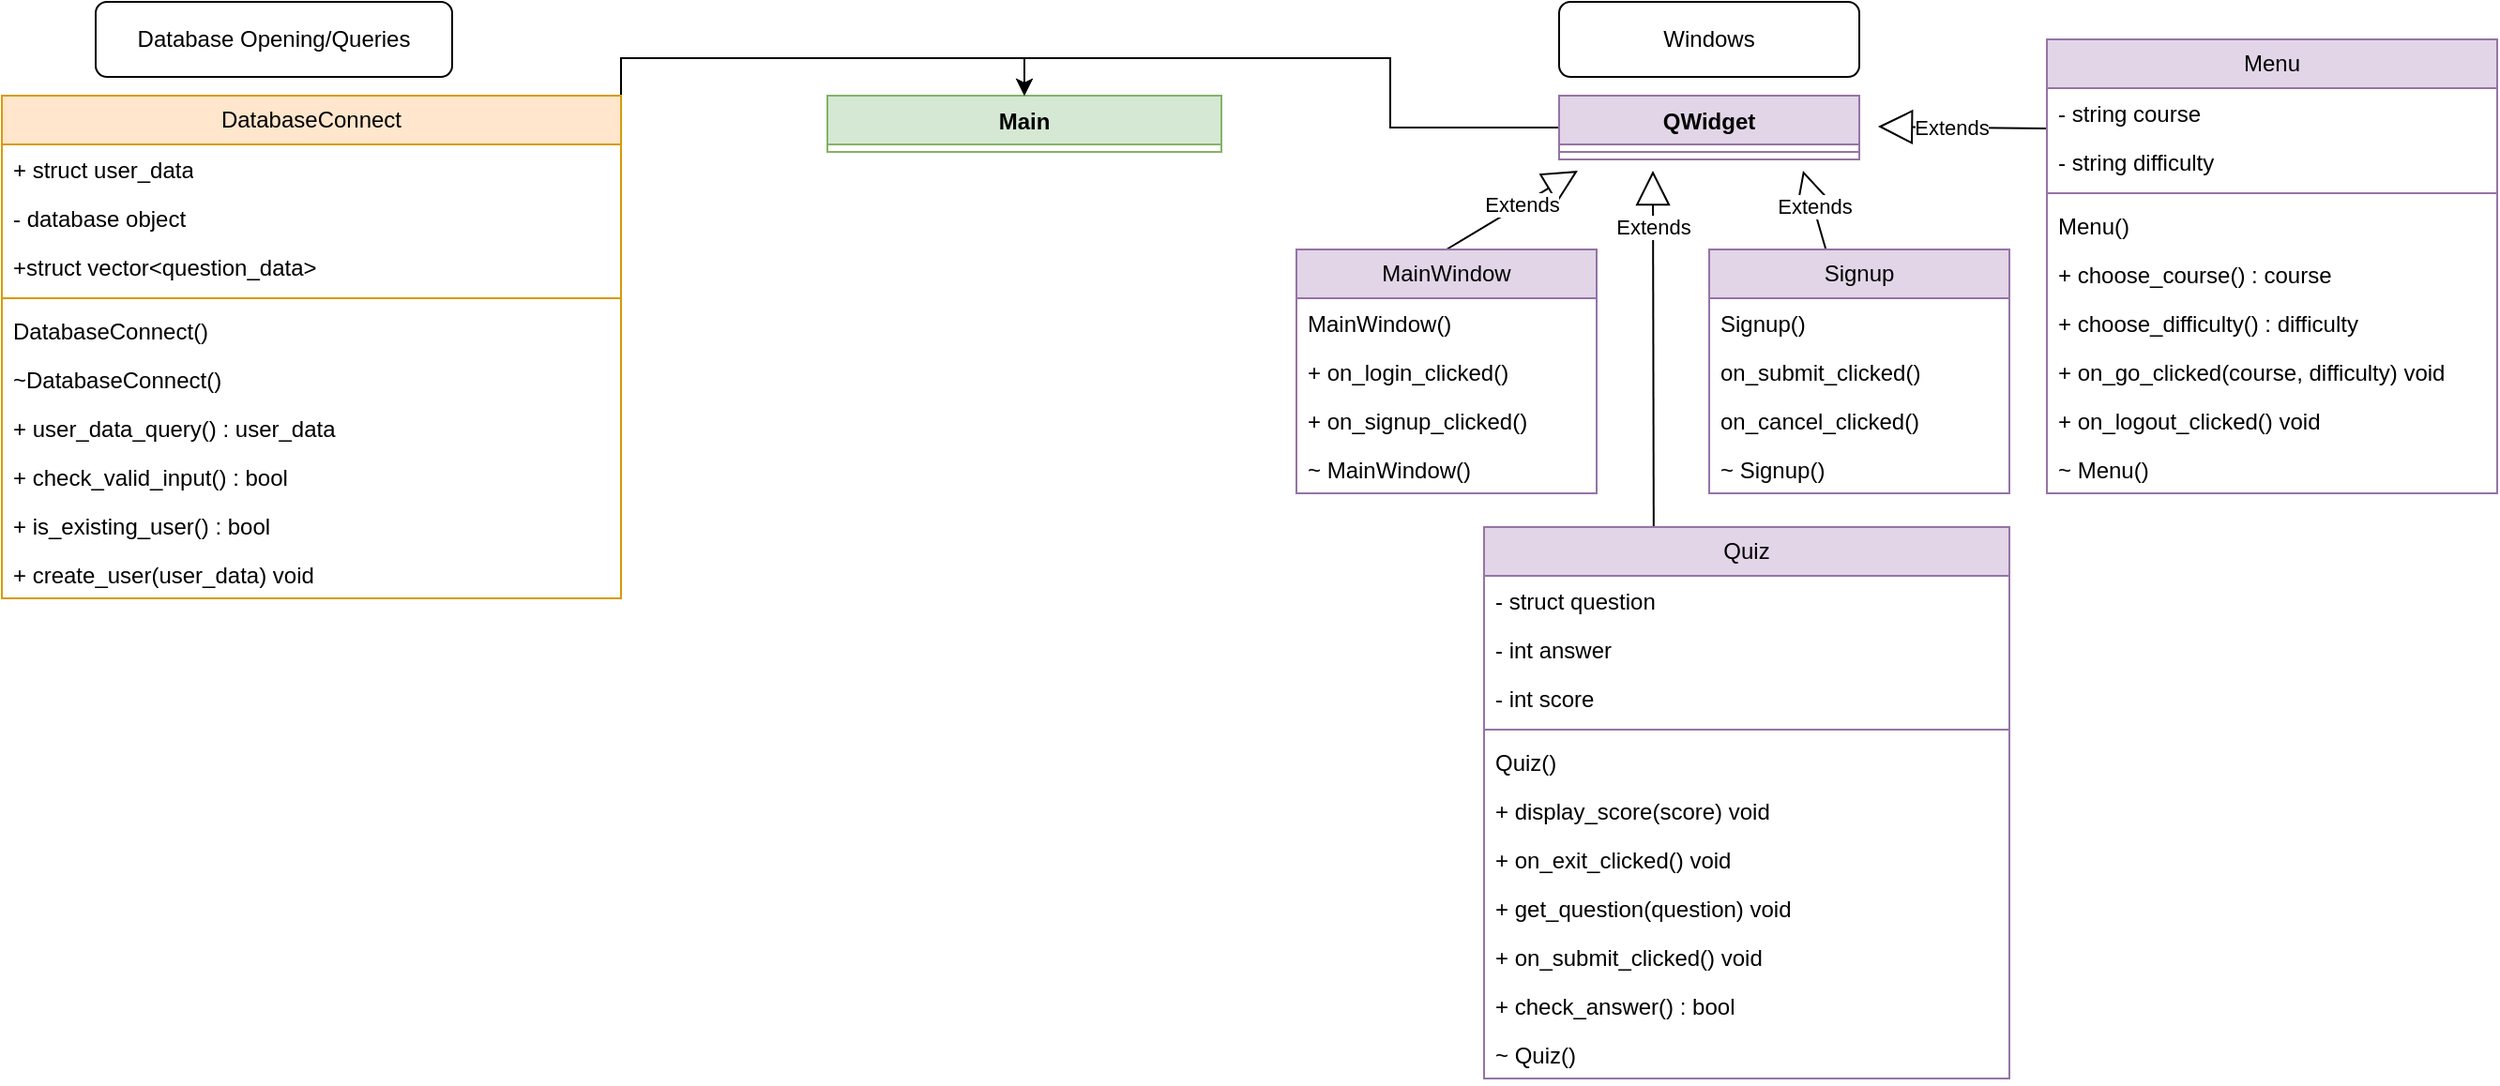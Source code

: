 <mxfile version="22.1.5" type="github">
  <diagram id="C5RBs43oDa-KdzZeNtuy" name="Page-1">
    <mxGraphModel dx="2227" dy="769" grid="1" gridSize="10" guides="1" tooltips="1" connect="1" arrows="1" fold="1" page="1" pageScale="1" pageWidth="827" pageHeight="1169" math="0" shadow="0">
      <root>
        <mxCell id="WIyWlLk6GJQsqaUBKTNV-0" />
        <mxCell id="WIyWlLk6GJQsqaUBKTNV-1" parent="WIyWlLk6GJQsqaUBKTNV-0" />
        <mxCell id="nYPcdssj1AKfo90Km0TU-4" value="Main" style="swimlane;fontStyle=1;align=center;verticalAlign=top;childLayout=stackLayout;horizontal=1;startSize=26;horizontalStack=0;resizeParent=1;resizeParentMax=0;resizeLast=0;collapsible=1;marginBottom=0;whiteSpace=wrap;html=1;fillColor=#d5e8d4;strokeColor=#82b366;" vertex="1" parent="WIyWlLk6GJQsqaUBKTNV-1">
          <mxGeometry x="-70" y="90" width="210" height="30" as="geometry" />
        </mxCell>
        <mxCell id="nYPcdssj1AKfo90Km0TU-68" style="edgeStyle=orthogonalEdgeStyle;rounded=0;orthogonalLoop=1;jettySize=auto;html=1;exitX=0;exitY=0.5;exitDx=0;exitDy=0;entryX=0.5;entryY=0;entryDx=0;entryDy=0;" edge="1" parent="WIyWlLk6GJQsqaUBKTNV-1" source="nYPcdssj1AKfo90Km0TU-8" target="nYPcdssj1AKfo90Km0TU-4">
          <mxGeometry relative="1" as="geometry" />
        </mxCell>
        <mxCell id="nYPcdssj1AKfo90Km0TU-8" value="&lt;div&gt;QWidget&lt;/div&gt;&lt;div&gt;&lt;br&gt;&lt;/div&gt;" style="swimlane;fontStyle=1;align=center;verticalAlign=top;childLayout=stackLayout;horizontal=1;startSize=26;horizontalStack=0;resizeParent=1;resizeParentMax=0;resizeLast=0;collapsible=1;marginBottom=0;whiteSpace=wrap;html=1;fillColor=#e1d5e7;strokeColor=#9673a6;" vertex="1" parent="WIyWlLk6GJQsqaUBKTNV-1">
          <mxGeometry x="320" y="90" width="160" height="34" as="geometry" />
        </mxCell>
        <mxCell id="nYPcdssj1AKfo90Km0TU-10" value="" style="line;strokeWidth=1;fillColor=none;align=left;verticalAlign=middle;spacingTop=-1;spacingLeft=3;spacingRight=3;rotatable=0;labelPosition=right;points=[];portConstraint=eastwest;strokeColor=inherit;" vertex="1" parent="nYPcdssj1AKfo90Km0TU-8">
          <mxGeometry y="26" width="160" height="8" as="geometry" />
        </mxCell>
        <mxCell id="nYPcdssj1AKfo90Km0TU-12" value="Extends" style="endArrow=block;endSize=16;endFill=0;html=1;rounded=0;exitX=0.394;exitY=0.023;exitDx=0;exitDy=0;exitPerimeter=0;" edge="1" parent="WIyWlLk6GJQsqaUBKTNV-1" source="nYPcdssj1AKfo90Km0TU-20">
          <mxGeometry x="0.143" width="160" relative="1" as="geometry">
            <mxPoint x="470" y="200" as="sourcePoint" />
            <mxPoint x="450" y="130" as="targetPoint" />
            <mxPoint as="offset" />
          </mxGeometry>
        </mxCell>
        <mxCell id="nYPcdssj1AKfo90Km0TU-13" value="Extends" style="endArrow=block;endSize=16;endFill=0;html=1;rounded=0;exitX=0;exitY=0.962;exitDx=0;exitDy=0;exitPerimeter=0;" edge="1" parent="WIyWlLk6GJQsqaUBKTNV-1">
          <mxGeometry x="0.143" width="160" relative="1" as="geometry">
            <mxPoint x="580" y="107.502" as="sourcePoint" />
            <mxPoint x="490" y="106.49" as="targetPoint" />
            <mxPoint as="offset" />
          </mxGeometry>
        </mxCell>
        <mxCell id="nYPcdssj1AKfo90Km0TU-14" value="Extends" style="endArrow=block;endSize=16;endFill=0;html=1;rounded=0;exitX=0.5;exitY=0;exitDx=0;exitDy=0;" edge="1" parent="WIyWlLk6GJQsqaUBKTNV-1" source="nYPcdssj1AKfo90Km0TU-15">
          <mxGeometry x="0.143" width="160" relative="1" as="geometry">
            <mxPoint x="330" y="200" as="sourcePoint" />
            <mxPoint x="330" y="130" as="targetPoint" />
            <mxPoint as="offset" />
          </mxGeometry>
        </mxCell>
        <mxCell id="nYPcdssj1AKfo90Km0TU-15" value="MainWindow" style="swimlane;fontStyle=0;childLayout=stackLayout;horizontal=1;startSize=26;fillColor=#e1d5e7;horizontalStack=0;resizeParent=1;resizeParentMax=0;resizeLast=0;collapsible=1;marginBottom=0;whiteSpace=wrap;html=1;strokeColor=#9673a6;" vertex="1" parent="WIyWlLk6GJQsqaUBKTNV-1">
          <mxGeometry x="180" y="172" width="160" height="130" as="geometry" />
        </mxCell>
        <mxCell id="nYPcdssj1AKfo90Km0TU-16" value="MainWindow() " style="text;strokeColor=none;fillColor=none;align=left;verticalAlign=top;spacingLeft=4;spacingRight=4;overflow=hidden;rotatable=0;points=[[0,0.5],[1,0.5]];portConstraint=eastwest;whiteSpace=wrap;html=1;" vertex="1" parent="nYPcdssj1AKfo90Km0TU-15">
          <mxGeometry y="26" width="160" height="26" as="geometry" />
        </mxCell>
        <mxCell id="nYPcdssj1AKfo90Km0TU-17" value="+ on_login_clicked()" style="text;strokeColor=none;fillColor=none;align=left;verticalAlign=top;spacingLeft=4;spacingRight=4;overflow=hidden;rotatable=0;points=[[0,0.5],[1,0.5]];portConstraint=eastwest;whiteSpace=wrap;html=1;" vertex="1" parent="nYPcdssj1AKfo90Km0TU-15">
          <mxGeometry y="52" width="160" height="26" as="geometry" />
        </mxCell>
        <mxCell id="nYPcdssj1AKfo90Km0TU-18" value="+ on_signup_clicked()" style="text;strokeColor=none;fillColor=none;align=left;verticalAlign=top;spacingLeft=4;spacingRight=4;overflow=hidden;rotatable=0;points=[[0,0.5],[1,0.5]];portConstraint=eastwest;whiteSpace=wrap;html=1;" vertex="1" parent="nYPcdssj1AKfo90Km0TU-15">
          <mxGeometry y="78" width="160" height="26" as="geometry" />
        </mxCell>
        <mxCell id="nYPcdssj1AKfo90Km0TU-19" value="~ MainWindow()" style="text;strokeColor=none;fillColor=none;align=left;verticalAlign=top;spacingLeft=4;spacingRight=4;overflow=hidden;rotatable=0;points=[[0,0.5],[1,0.5]];portConstraint=eastwest;whiteSpace=wrap;html=1;" vertex="1" parent="nYPcdssj1AKfo90Km0TU-15">
          <mxGeometry y="104" width="160" height="26" as="geometry" />
        </mxCell>
        <mxCell id="nYPcdssj1AKfo90Km0TU-20" value="Signup" style="swimlane;fontStyle=0;childLayout=stackLayout;horizontal=1;startSize=26;fillColor=#e1d5e7;horizontalStack=0;resizeParent=1;resizeParentMax=0;resizeLast=0;collapsible=1;marginBottom=0;whiteSpace=wrap;html=1;strokeColor=#9673a6;" vertex="1" parent="WIyWlLk6GJQsqaUBKTNV-1">
          <mxGeometry x="400" y="172" width="160" height="130" as="geometry" />
        </mxCell>
        <mxCell id="nYPcdssj1AKfo90Km0TU-25" value="Signup()" style="text;strokeColor=none;fillColor=none;align=left;verticalAlign=top;spacingLeft=4;spacingRight=4;overflow=hidden;rotatable=0;points=[[0,0.5],[1,0.5]];portConstraint=eastwest;whiteSpace=wrap;html=1;" vertex="1" parent="nYPcdssj1AKfo90Km0TU-20">
          <mxGeometry y="26" width="160" height="26" as="geometry" />
        </mxCell>
        <mxCell id="nYPcdssj1AKfo90Km0TU-22" value="on_submit_clicked()" style="text;strokeColor=none;fillColor=none;align=left;verticalAlign=top;spacingLeft=4;spacingRight=4;overflow=hidden;rotatable=0;points=[[0,0.5],[1,0.5]];portConstraint=eastwest;whiteSpace=wrap;html=1;" vertex="1" parent="nYPcdssj1AKfo90Km0TU-20">
          <mxGeometry y="52" width="160" height="26" as="geometry" />
        </mxCell>
        <mxCell id="nYPcdssj1AKfo90Km0TU-23" value="on_cancel_clicked()" style="text;strokeColor=none;fillColor=none;align=left;verticalAlign=top;spacingLeft=4;spacingRight=4;overflow=hidden;rotatable=0;points=[[0,0.5],[1,0.5]];portConstraint=eastwest;whiteSpace=wrap;html=1;" vertex="1" parent="nYPcdssj1AKfo90Km0TU-20">
          <mxGeometry y="78" width="160" height="26" as="geometry" />
        </mxCell>
        <mxCell id="nYPcdssj1AKfo90Km0TU-24" value="~ Signup()" style="text;strokeColor=none;fillColor=none;align=left;verticalAlign=top;spacingLeft=4;spacingRight=4;overflow=hidden;rotatable=0;points=[[0,0.5],[1,0.5]];portConstraint=eastwest;whiteSpace=wrap;html=1;" vertex="1" parent="nYPcdssj1AKfo90Km0TU-20">
          <mxGeometry y="104" width="160" height="26" as="geometry" />
        </mxCell>
        <mxCell id="nYPcdssj1AKfo90Km0TU-26" value="Menu" style="swimlane;fontStyle=0;childLayout=stackLayout;horizontal=1;startSize=26;fillColor=#e1d5e7;horizontalStack=0;resizeParent=1;resizeParentMax=0;resizeLast=0;collapsible=1;marginBottom=0;whiteSpace=wrap;html=1;strokeColor=#9673a6;" vertex="1" parent="WIyWlLk6GJQsqaUBKTNV-1">
          <mxGeometry x="580" y="60" width="240" height="242" as="geometry" />
        </mxCell>
        <mxCell id="nYPcdssj1AKfo90Km0TU-33" value="- string course" style="text;strokeColor=none;fillColor=none;align=left;verticalAlign=top;spacingLeft=4;spacingRight=4;overflow=hidden;rotatable=0;points=[[0,0.5],[1,0.5]];portConstraint=eastwest;whiteSpace=wrap;html=1;" vertex="1" parent="nYPcdssj1AKfo90Km0TU-26">
          <mxGeometry y="26" width="240" height="26" as="geometry" />
        </mxCell>
        <mxCell id="nYPcdssj1AKfo90Km0TU-31" value="- string difficulty" style="text;strokeColor=none;fillColor=none;align=left;verticalAlign=top;spacingLeft=4;spacingRight=4;overflow=hidden;rotatable=0;points=[[0,0.5],[1,0.5]];portConstraint=eastwest;whiteSpace=wrap;html=1;" vertex="1" parent="nYPcdssj1AKfo90Km0TU-26">
          <mxGeometry y="52" width="240" height="26" as="geometry" />
        </mxCell>
        <mxCell id="nYPcdssj1AKfo90Km0TU-32" value="" style="line;strokeWidth=1;fillColor=none;align=left;verticalAlign=middle;spacingTop=-1;spacingLeft=3;spacingRight=3;rotatable=0;labelPosition=right;points=[];portConstraint=eastwest;strokeColor=inherit;" vertex="1" parent="nYPcdssj1AKfo90Km0TU-26">
          <mxGeometry y="78" width="240" height="8" as="geometry" />
        </mxCell>
        <mxCell id="nYPcdssj1AKfo90Km0TU-27" value="Menu()" style="text;strokeColor=none;fillColor=none;align=left;verticalAlign=top;spacingLeft=4;spacingRight=4;overflow=hidden;rotatable=0;points=[[0,0.5],[1,0.5]];portConstraint=eastwest;whiteSpace=wrap;html=1;" vertex="1" parent="nYPcdssj1AKfo90Km0TU-26">
          <mxGeometry y="86" width="240" height="26" as="geometry" />
        </mxCell>
        <mxCell id="nYPcdssj1AKfo90Km0TU-28" value="+ choose_course() : course" style="text;strokeColor=none;fillColor=none;align=left;verticalAlign=top;spacingLeft=4;spacingRight=4;overflow=hidden;rotatable=0;points=[[0,0.5],[1,0.5]];portConstraint=eastwest;whiteSpace=wrap;html=1;" vertex="1" parent="nYPcdssj1AKfo90Km0TU-26">
          <mxGeometry y="112" width="240" height="26" as="geometry" />
        </mxCell>
        <mxCell id="nYPcdssj1AKfo90Km0TU-29" value="+ choose_difficulty() : difficulty" style="text;strokeColor=none;fillColor=none;align=left;verticalAlign=top;spacingLeft=4;spacingRight=4;overflow=hidden;rotatable=0;points=[[0,0.5],[1,0.5]];portConstraint=eastwest;whiteSpace=wrap;html=1;" vertex="1" parent="nYPcdssj1AKfo90Km0TU-26">
          <mxGeometry y="138" width="240" height="26" as="geometry" />
        </mxCell>
        <mxCell id="nYPcdssj1AKfo90Km0TU-30" value="+ on_go_clicked(course, difficulty) void" style="text;strokeColor=none;fillColor=none;align=left;verticalAlign=top;spacingLeft=4;spacingRight=4;overflow=hidden;rotatable=0;points=[[0,0.5],[1,0.5]];portConstraint=eastwest;whiteSpace=wrap;html=1;" vertex="1" parent="nYPcdssj1AKfo90Km0TU-26">
          <mxGeometry y="164" width="240" height="26" as="geometry" />
        </mxCell>
        <mxCell id="nYPcdssj1AKfo90Km0TU-34" value="+ on_logout_clicked() void" style="text;strokeColor=none;fillColor=none;align=left;verticalAlign=top;spacingLeft=4;spacingRight=4;overflow=hidden;rotatable=0;points=[[0,0.5],[1,0.5]];portConstraint=eastwest;whiteSpace=wrap;html=1;" vertex="1" parent="nYPcdssj1AKfo90Km0TU-26">
          <mxGeometry y="190" width="240" height="26" as="geometry" />
        </mxCell>
        <mxCell id="nYPcdssj1AKfo90Km0TU-35" value="~ Menu()" style="text;strokeColor=none;fillColor=none;align=left;verticalAlign=top;spacingLeft=4;spacingRight=4;overflow=hidden;rotatable=0;points=[[0,0.5],[1,0.5]];portConstraint=eastwest;whiteSpace=wrap;html=1;" vertex="1" parent="nYPcdssj1AKfo90Km0TU-26">
          <mxGeometry y="216" width="240" height="26" as="geometry" />
        </mxCell>
        <mxCell id="nYPcdssj1AKfo90Km0TU-36" value="Extends" style="endArrow=block;endSize=16;endFill=0;html=1;rounded=0;" edge="1" parent="WIyWlLk6GJQsqaUBKTNV-1">
          <mxGeometry x="0.684" width="160" relative="1" as="geometry">
            <mxPoint x="370.42" y="320" as="sourcePoint" />
            <mxPoint x="370" y="130" as="targetPoint" />
            <mxPoint as="offset" />
          </mxGeometry>
        </mxCell>
        <mxCell id="nYPcdssj1AKfo90Km0TU-38" value="Windows" style="rounded=1;whiteSpace=wrap;html=1;" vertex="1" parent="WIyWlLk6GJQsqaUBKTNV-1">
          <mxGeometry x="320" y="40" width="160" height="40" as="geometry" />
        </mxCell>
        <mxCell id="nYPcdssj1AKfo90Km0TU-43" value="Quiz" style="swimlane;fontStyle=0;childLayout=stackLayout;horizontal=1;startSize=26;fillColor=#e1d5e7;horizontalStack=0;resizeParent=1;resizeParentMax=0;resizeLast=0;collapsible=1;marginBottom=0;whiteSpace=wrap;html=1;strokeColor=#9673a6;" vertex="1" parent="WIyWlLk6GJQsqaUBKTNV-1">
          <mxGeometry x="280" y="320" width="280" height="294" as="geometry" />
        </mxCell>
        <mxCell id="nYPcdssj1AKfo90Km0TU-50" value="- struct question" style="text;strokeColor=none;fillColor=none;align=left;verticalAlign=top;spacingLeft=4;spacingRight=4;overflow=hidden;rotatable=0;points=[[0,0.5],[1,0.5]];portConstraint=eastwest;whiteSpace=wrap;html=1;" vertex="1" parent="nYPcdssj1AKfo90Km0TU-43">
          <mxGeometry y="26" width="280" height="26" as="geometry" />
        </mxCell>
        <mxCell id="nYPcdssj1AKfo90Km0TU-51" value="- int answer" style="text;strokeColor=none;fillColor=none;align=left;verticalAlign=top;spacingLeft=4;spacingRight=4;overflow=hidden;rotatable=0;points=[[0,0.5],[1,0.5]];portConstraint=eastwest;whiteSpace=wrap;html=1;" vertex="1" parent="nYPcdssj1AKfo90Km0TU-43">
          <mxGeometry y="52" width="280" height="26" as="geometry" />
        </mxCell>
        <mxCell id="nYPcdssj1AKfo90Km0TU-44" value="- int score" style="text;strokeColor=none;fillColor=none;align=left;verticalAlign=top;spacingLeft=4;spacingRight=4;overflow=hidden;rotatable=0;points=[[0,0.5],[1,0.5]];portConstraint=eastwest;whiteSpace=wrap;html=1;" vertex="1" parent="nYPcdssj1AKfo90Km0TU-43">
          <mxGeometry y="78" width="280" height="26" as="geometry" />
        </mxCell>
        <mxCell id="nYPcdssj1AKfo90Km0TU-49" value="" style="line;strokeWidth=1;fillColor=none;align=left;verticalAlign=middle;spacingTop=-1;spacingLeft=3;spacingRight=3;rotatable=0;labelPosition=right;points=[];portConstraint=eastwest;strokeColor=inherit;" vertex="1" parent="nYPcdssj1AKfo90Km0TU-43">
          <mxGeometry y="104" width="280" height="8" as="geometry" />
        </mxCell>
        <mxCell id="nYPcdssj1AKfo90Km0TU-45" value="Quiz()" style="text;strokeColor=none;fillColor=none;align=left;verticalAlign=top;spacingLeft=4;spacingRight=4;overflow=hidden;rotatable=0;points=[[0,0.5],[1,0.5]];portConstraint=eastwest;whiteSpace=wrap;html=1;" vertex="1" parent="nYPcdssj1AKfo90Km0TU-43">
          <mxGeometry y="112" width="280" height="26" as="geometry" />
        </mxCell>
        <mxCell id="nYPcdssj1AKfo90Km0TU-46" value="+ display_score(score) void" style="text;strokeColor=none;fillColor=none;align=left;verticalAlign=top;spacingLeft=4;spacingRight=4;overflow=hidden;rotatable=0;points=[[0,0.5],[1,0.5]];portConstraint=eastwest;whiteSpace=wrap;html=1;" vertex="1" parent="nYPcdssj1AKfo90Km0TU-43">
          <mxGeometry y="138" width="280" height="26" as="geometry" />
        </mxCell>
        <mxCell id="nYPcdssj1AKfo90Km0TU-54" value="+ on_exit_clicked() void" style="text;strokeColor=none;fillColor=none;align=left;verticalAlign=top;spacingLeft=4;spacingRight=4;overflow=hidden;rotatable=0;points=[[0,0.5],[1,0.5]];portConstraint=eastwest;whiteSpace=wrap;html=1;" vertex="1" parent="nYPcdssj1AKfo90Km0TU-43">
          <mxGeometry y="164" width="280" height="26" as="geometry" />
        </mxCell>
        <mxCell id="nYPcdssj1AKfo90Km0TU-47" value="+ get_question(question) void" style="text;strokeColor=none;fillColor=none;align=left;verticalAlign=top;spacingLeft=4;spacingRight=4;overflow=hidden;rotatable=0;points=[[0,0.5],[1,0.5]];portConstraint=eastwest;whiteSpace=wrap;html=1;" vertex="1" parent="nYPcdssj1AKfo90Km0TU-43">
          <mxGeometry y="190" width="280" height="26" as="geometry" />
        </mxCell>
        <mxCell id="nYPcdssj1AKfo90Km0TU-53" value="+ on_submit_clicked() void" style="text;strokeColor=none;fillColor=none;align=left;verticalAlign=top;spacingLeft=4;spacingRight=4;overflow=hidden;rotatable=0;points=[[0,0.5],[1,0.5]];portConstraint=eastwest;whiteSpace=wrap;html=1;" vertex="1" parent="nYPcdssj1AKfo90Km0TU-43">
          <mxGeometry y="216" width="280" height="26" as="geometry" />
        </mxCell>
        <mxCell id="nYPcdssj1AKfo90Km0TU-48" value="+ check_answer() : bool" style="text;strokeColor=none;fillColor=none;align=left;verticalAlign=top;spacingLeft=4;spacingRight=4;overflow=hidden;rotatable=0;points=[[0,0.5],[1,0.5]];portConstraint=eastwest;whiteSpace=wrap;html=1;" vertex="1" parent="nYPcdssj1AKfo90Km0TU-43">
          <mxGeometry y="242" width="280" height="26" as="geometry" />
        </mxCell>
        <mxCell id="nYPcdssj1AKfo90Km0TU-52" value="~ Quiz()" style="text;strokeColor=none;fillColor=none;align=left;verticalAlign=top;spacingLeft=4;spacingRight=4;overflow=hidden;rotatable=0;points=[[0,0.5],[1,0.5]];portConstraint=eastwest;whiteSpace=wrap;html=1;" vertex="1" parent="nYPcdssj1AKfo90Km0TU-43">
          <mxGeometry y="268" width="280" height="26" as="geometry" />
        </mxCell>
        <mxCell id="nYPcdssj1AKfo90Km0TU-67" style="edgeStyle=orthogonalEdgeStyle;rounded=0;orthogonalLoop=1;jettySize=auto;html=1;exitX=1;exitY=0;exitDx=0;exitDy=0;entryX=0.5;entryY=0;entryDx=0;entryDy=0;" edge="1" parent="WIyWlLk6GJQsqaUBKTNV-1" source="nYPcdssj1AKfo90Km0TU-55" target="nYPcdssj1AKfo90Km0TU-4">
          <mxGeometry relative="1" as="geometry" />
        </mxCell>
        <mxCell id="nYPcdssj1AKfo90Km0TU-55" value="DatabaseConnect" style="swimlane;fontStyle=0;childLayout=stackLayout;horizontal=1;startSize=26;fillColor=#ffe6cc;horizontalStack=0;resizeParent=1;resizeParentMax=0;resizeLast=0;collapsible=1;marginBottom=0;whiteSpace=wrap;html=1;strokeColor=#d79b00;" vertex="1" parent="WIyWlLk6GJQsqaUBKTNV-1">
          <mxGeometry x="-510" y="90" width="330" height="268" as="geometry" />
        </mxCell>
        <mxCell id="nYPcdssj1AKfo90Km0TU-56" value="+ struct user_data" style="text;strokeColor=none;fillColor=none;align=left;verticalAlign=top;spacingLeft=4;spacingRight=4;overflow=hidden;rotatable=0;points=[[0,0.5],[1,0.5]];portConstraint=eastwest;whiteSpace=wrap;html=1;" vertex="1" parent="nYPcdssj1AKfo90Km0TU-55">
          <mxGeometry y="26" width="330" height="26" as="geometry" />
        </mxCell>
        <mxCell id="nYPcdssj1AKfo90Km0TU-57" value="- database object" style="text;strokeColor=none;fillColor=none;align=left;verticalAlign=top;spacingLeft=4;spacingRight=4;overflow=hidden;rotatable=0;points=[[0,0.5],[1,0.5]];portConstraint=eastwest;whiteSpace=wrap;html=1;" vertex="1" parent="nYPcdssj1AKfo90Km0TU-55">
          <mxGeometry y="52" width="330" height="26" as="geometry" />
        </mxCell>
        <mxCell id="nYPcdssj1AKfo90Km0TU-58" value="+struct vector&amp;lt;question_data&amp;gt;" style="text;strokeColor=none;fillColor=none;align=left;verticalAlign=top;spacingLeft=4;spacingRight=4;overflow=hidden;rotatable=0;points=[[0,0.5],[1,0.5]];portConstraint=eastwest;whiteSpace=wrap;html=1;" vertex="1" parent="nYPcdssj1AKfo90Km0TU-55">
          <mxGeometry y="78" width="330" height="26" as="geometry" />
        </mxCell>
        <mxCell id="nYPcdssj1AKfo90Km0TU-61" value="" style="line;strokeWidth=1;fillColor=none;align=left;verticalAlign=middle;spacingTop=-1;spacingLeft=3;spacingRight=3;rotatable=0;labelPosition=right;points=[];portConstraint=eastwest;strokeColor=inherit;" vertex="1" parent="nYPcdssj1AKfo90Km0TU-55">
          <mxGeometry y="104" width="330" height="8" as="geometry" />
        </mxCell>
        <mxCell id="nYPcdssj1AKfo90Km0TU-60" value="DatabaseConnect()" style="text;strokeColor=none;fillColor=none;align=left;verticalAlign=top;spacingLeft=4;spacingRight=4;overflow=hidden;rotatable=0;points=[[0,0.5],[1,0.5]];portConstraint=eastwest;whiteSpace=wrap;html=1;" vertex="1" parent="nYPcdssj1AKfo90Km0TU-55">
          <mxGeometry y="112" width="330" height="26" as="geometry" />
        </mxCell>
        <mxCell id="nYPcdssj1AKfo90Km0TU-62" value="~DatabaseConnect()" style="text;strokeColor=none;fillColor=none;align=left;verticalAlign=top;spacingLeft=4;spacingRight=4;overflow=hidden;rotatable=0;points=[[0,0.5],[1,0.5]];portConstraint=eastwest;whiteSpace=wrap;html=1;" vertex="1" parent="nYPcdssj1AKfo90Km0TU-55">
          <mxGeometry y="138" width="330" height="26" as="geometry" />
        </mxCell>
        <mxCell id="nYPcdssj1AKfo90Km0TU-63" value="+ user_data_query() : user_data" style="text;strokeColor=none;fillColor=none;align=left;verticalAlign=top;spacingLeft=4;spacingRight=4;overflow=hidden;rotatable=0;points=[[0,0.5],[1,0.5]];portConstraint=eastwest;whiteSpace=wrap;html=1;" vertex="1" parent="nYPcdssj1AKfo90Km0TU-55">
          <mxGeometry y="164" width="330" height="26" as="geometry" />
        </mxCell>
        <mxCell id="nYPcdssj1AKfo90Km0TU-64" value="+ check_valid_input() : bool" style="text;strokeColor=none;fillColor=none;align=left;verticalAlign=top;spacingLeft=4;spacingRight=4;overflow=hidden;rotatable=0;points=[[0,0.5],[1,0.5]];portConstraint=eastwest;whiteSpace=wrap;html=1;" vertex="1" parent="nYPcdssj1AKfo90Km0TU-55">
          <mxGeometry y="190" width="330" height="26" as="geometry" />
        </mxCell>
        <mxCell id="nYPcdssj1AKfo90Km0TU-65" value="+ is_existing_user() : bool" style="text;strokeColor=none;fillColor=none;align=left;verticalAlign=top;spacingLeft=4;spacingRight=4;overflow=hidden;rotatable=0;points=[[0,0.5],[1,0.5]];portConstraint=eastwest;whiteSpace=wrap;html=1;" vertex="1" parent="nYPcdssj1AKfo90Km0TU-55">
          <mxGeometry y="216" width="330" height="26" as="geometry" />
        </mxCell>
        <mxCell id="nYPcdssj1AKfo90Km0TU-66" value="+ create_user(user_data) void" style="text;strokeColor=none;fillColor=none;align=left;verticalAlign=top;spacingLeft=4;spacingRight=4;overflow=hidden;rotatable=0;points=[[0,0.5],[1,0.5]];portConstraint=eastwest;whiteSpace=wrap;html=1;" vertex="1" parent="nYPcdssj1AKfo90Km0TU-55">
          <mxGeometry y="242" width="330" height="26" as="geometry" />
        </mxCell>
        <mxCell id="nYPcdssj1AKfo90Km0TU-59" value="Database Opening/Queries" style="rounded=1;whiteSpace=wrap;html=1;" vertex="1" parent="WIyWlLk6GJQsqaUBKTNV-1">
          <mxGeometry x="-460" y="40" width="190" height="40" as="geometry" />
        </mxCell>
      </root>
    </mxGraphModel>
  </diagram>
</mxfile>
